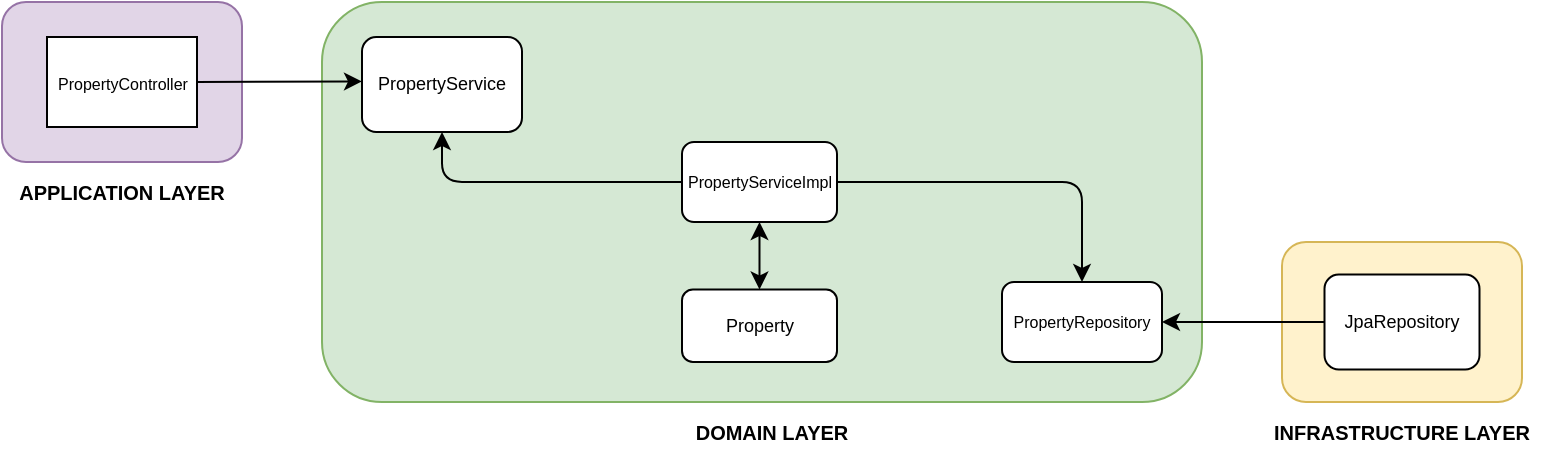 <mxfile version="20.2.7" type="device"><diagram id="XzrFQuqnyDVglh0qRbb6" name="Page-1"><mxGraphModel dx="948" dy="470" grid="1" gridSize="10" guides="1" tooltips="1" connect="1" arrows="1" fold="1" page="1" pageScale="1" pageWidth="850" pageHeight="1100" math="0" shadow="0"><root><mxCell id="0"/><mxCell id="1" parent="0"/><mxCell id="LArWpnuuEuyE3EZvoJpR-1" value="" style="rounded=1;whiteSpace=wrap;html=1;fillColor=#e1d5e7;strokeColor=#9673a6;" vertex="1" parent="1"><mxGeometry x="40" y="160" width="120" height="80" as="geometry"/></mxCell><mxCell id="LArWpnuuEuyE3EZvoJpR-2" value="" style="rounded=1;whiteSpace=wrap;html=1;fillColor=#d5e8d4;strokeColor=#82b366;" vertex="1" parent="1"><mxGeometry x="200" y="160" width="440" height="200" as="geometry"/></mxCell><mxCell id="LArWpnuuEuyE3EZvoJpR-3" value="" style="rounded=1;whiteSpace=wrap;html=1;fillColor=#fff2cc;strokeColor=#d6b656;" vertex="1" parent="1"><mxGeometry x="680" y="280" width="120" height="80" as="geometry"/></mxCell><mxCell id="LArWpnuuEuyE3EZvoJpR-4" value="&lt;font style=&quot;font-size: 10px;&quot;&gt;&lt;b&gt;APPLICATION LAYER&lt;/b&gt;&lt;/font&gt;" style="text;html=1;strokeColor=none;fillColor=none;align=center;verticalAlign=middle;whiteSpace=wrap;rounded=0;" vertex="1" parent="1"><mxGeometry x="40" y="240" width="120" height="30" as="geometry"/></mxCell><mxCell id="LArWpnuuEuyE3EZvoJpR-5" value="&lt;font style=&quot;font-size: 10px;&quot;&gt;&lt;b&gt;DOMAIN LAYER&lt;/b&gt;&lt;/font&gt;" style="text;html=1;strokeColor=none;fillColor=none;align=center;verticalAlign=middle;whiteSpace=wrap;rounded=0;" vertex="1" parent="1"><mxGeometry x="365" y="360" width="120" height="30" as="geometry"/></mxCell><mxCell id="LArWpnuuEuyE3EZvoJpR-6" value="&lt;font style=&quot;font-size: 10px;&quot;&gt;&lt;b&gt;INFRASTRUCTURE LAYER&lt;/b&gt;&lt;/font&gt;" style="text;html=1;strokeColor=none;fillColor=none;align=center;verticalAlign=middle;whiteSpace=wrap;rounded=0;" vertex="1" parent="1"><mxGeometry x="670" y="360" width="140" height="30" as="geometry"/></mxCell><mxCell id="LArWpnuuEuyE3EZvoJpR-7" value="&lt;font style=&quot;font-size: 8px;&quot;&gt;PropertyController&lt;/font&gt;" style="rounded=0;whiteSpace=wrap;html=1;fontSize=10;" vertex="1" parent="1"><mxGeometry x="62.5" y="177.5" width="75" height="45" as="geometry"/></mxCell><mxCell id="LArWpnuuEuyE3EZvoJpR-13" value="PropertyService" style="rounded=1;whiteSpace=wrap;html=1;fontSize=9;" vertex="1" parent="1"><mxGeometry x="220" y="177.5" width="80" height="47.5" as="geometry"/></mxCell><mxCell id="LArWpnuuEuyE3EZvoJpR-14" value="&lt;font style=&quot;font-size: 8px;&quot;&gt;PropertyServiceImpl&lt;/font&gt;" style="rounded=1;whiteSpace=wrap;html=1;fontSize=9;" vertex="1" parent="1"><mxGeometry x="380" y="230" width="77.5" height="40" as="geometry"/></mxCell><mxCell id="LArWpnuuEuyE3EZvoJpR-15" value="Property" style="rounded=1;whiteSpace=wrap;html=1;fontSize=9;" vertex="1" parent="1"><mxGeometry x="380" y="303.75" width="77.5" height="36.25" as="geometry"/></mxCell><mxCell id="LArWpnuuEuyE3EZvoJpR-16" value="&lt;font style=&quot;font-size: 8px;&quot;&gt;PropertyRepository&lt;/font&gt;" style="rounded=1;whiteSpace=wrap;html=1;fontSize=9;" vertex="1" parent="1"><mxGeometry x="540" y="300" width="80" height="40" as="geometry"/></mxCell><mxCell id="LArWpnuuEuyE3EZvoJpR-17" value="JpaRepository" style="rounded=1;whiteSpace=wrap;html=1;fontSize=9;" vertex="1" parent="1"><mxGeometry x="701.25" y="296.25" width="77.5" height="47.5" as="geometry"/></mxCell><mxCell id="LArWpnuuEuyE3EZvoJpR-20" value="" style="endArrow=classic;html=1;rounded=0;fontSize=9;exitX=1;exitY=0.5;exitDx=0;exitDy=0;entryX=0;entryY=0.468;entryDx=0;entryDy=0;entryPerimeter=0;" edge="1" parent="1" source="LArWpnuuEuyE3EZvoJpR-7" target="LArWpnuuEuyE3EZvoJpR-13"><mxGeometry width="50" height="50" relative="1" as="geometry"><mxPoint x="170" y="200" as="sourcePoint"/><mxPoint x="190" y="200" as="targetPoint"/></mxGeometry></mxCell><mxCell id="LArWpnuuEuyE3EZvoJpR-21" value="" style="endArrow=classic;html=1;rounded=1;fontSize=9;entryX=0.5;entryY=1;entryDx=0;entryDy=0;exitX=0;exitY=0.5;exitDx=0;exitDy=0;" edge="1" parent="1" source="LArWpnuuEuyE3EZvoJpR-14" target="LArWpnuuEuyE3EZvoJpR-13"><mxGeometry width="50" height="50" relative="1" as="geometry"><mxPoint x="270" y="320" as="sourcePoint"/><mxPoint x="320" y="270" as="targetPoint"/><Array as="points"><mxPoint x="260" y="250"/></Array></mxGeometry></mxCell><mxCell id="LArWpnuuEuyE3EZvoJpR-22" value="" style="endArrow=classic;startArrow=classic;html=1;rounded=0;fontSize=9;entryX=0.5;entryY=1;entryDx=0;entryDy=0;exitX=0.5;exitY=0;exitDx=0;exitDy=0;" edge="1" parent="1" source="LArWpnuuEuyE3EZvoJpR-15" target="LArWpnuuEuyE3EZvoJpR-14"><mxGeometry width="50" height="50" relative="1" as="geometry"><mxPoint x="310" y="310" as="sourcePoint"/><mxPoint x="360" y="260" as="targetPoint"/></mxGeometry></mxCell><mxCell id="LArWpnuuEuyE3EZvoJpR-24" value="" style="endArrow=classic;html=1;rounded=1;fontSize=9;exitX=1;exitY=0.5;exitDx=0;exitDy=0;entryX=0.5;entryY=0;entryDx=0;entryDy=0;" edge="1" parent="1" source="LArWpnuuEuyE3EZvoJpR-14" target="LArWpnuuEuyE3EZvoJpR-16"><mxGeometry width="50" height="50" relative="1" as="geometry"><mxPoint x="530" y="270" as="sourcePoint"/><mxPoint x="580" y="220" as="targetPoint"/><Array as="points"><mxPoint x="580" y="250"/></Array></mxGeometry></mxCell><mxCell id="LArWpnuuEuyE3EZvoJpR-25" value="" style="endArrow=classic;html=1;rounded=1;fontSize=9;exitX=0;exitY=0.5;exitDx=0;exitDy=0;entryX=1;entryY=0.5;entryDx=0;entryDy=0;" edge="1" parent="1" source="LArWpnuuEuyE3EZvoJpR-17" target="LArWpnuuEuyE3EZvoJpR-16"><mxGeometry width="50" height="50" relative="1" as="geometry"><mxPoint x="600" y="300" as="sourcePoint"/><mxPoint x="650" y="250" as="targetPoint"/></mxGeometry></mxCell></root></mxGraphModel></diagram></mxfile>